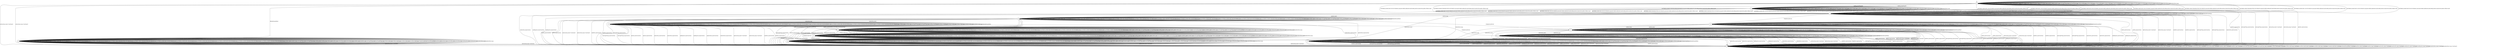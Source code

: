 digraph g {

s0 [shape="circle" label="s0"];
s1 [shape="circle" label="s1"];
s2 [shape="circle" label="s2"];
s3 [shape="circle" label="s3"];
s4 [shape="circle" label="s4"];
s5 [shape="circle" label="s5"];
s6 [shape="circle" label="s6"];
s7 [shape="circle" label="s7"];
s8 [shape="circle" label="s8"];
s9 [shape="circle" label="s9"];
s10 [shape="circle" label="s10"];
s11 [shape="circle" label="s11"];
s12 [shape="circle" label="s12"];
s13 [shape="circle" label="s13"];
s0 -> s4 [label="initPing_short/PingACK "];
s0 -> s4 [label="initPing_long/PingACK "];
s0 -> s2 [label="initConClose_short/<ConClosed> "];
s0 -> s2 [label="initConClose_long/<ConClosed> "];
s0 -> s1 [label="initCltHello-vldACK:AES-128-GCM-SHA256_short/initSvrHello,hndEncExt,hndCertReq,hndCert,hndCertVer,hndFin,VldNewConID "];
s0 -> s1 [label="initCltHello-vldACK:AES-128-GCM-SHA256_long/initSvrHello,hndEncExt,hndCertReq,hndCert,hndCertVer,hndFin,VldNewConID "];
s0 -> s1 [label="initCltHello-vldACK:AES-256-GCM-SHA384_short/initSvrHello,hndEncExt,hndCertReq,hndCert,hndCertVer,hndFin,VldNewConID "];
s0 -> s1 [label="initCltHello-vldACK:AES-256-GCM-SHA384_long/initSvrHello,hndEncExt,hndCertReq,hndCert,hndCertVer,hndFin,VldNewConID "];
s0 -> s1 [label="initCltHello-vldACK:CHACHA20-POLY1305-SHA256_short/initSvrHello,hndEncExt,hndCertReq,hndCert,hndCertVer,hndFin,VldNewConID "];
s0 -> s1 [label="initCltHello-vldACK:CHACHA20-POLY1305-SHA256_long/initSvrHello,hndEncExt,hndCertReq,hndCert,hndCertVer,hndFin,VldNewConID "];
s0 -> s1 [label="initCltHello-invldACK:AES-128-GCM-SHA256_short/initSvrHello,hndEncExt,hndCertReq,hndCert,hndCertVer,hndFin,VldNewConID "];
s0 -> s1 [label="initCltHello-invldACK:AES-128-GCM-SHA256_long/initSvrHello,hndEncExt,hndCertReq,hndCert,hndCertVer,hndFin,VldNewConID "];
s0 -> s1 [label="initCltHello-invldACK:AES-256-GCM-SHA384_short/initSvrHello,hndEncExt,hndCertReq,hndCert,hndCertVer,hndFin,VldNewConID "];
s0 -> s1 [label="initCltHello-invldACK:AES-256-GCM-SHA384_long/initSvrHello,hndEncExt,hndCertReq,hndCert,hndCertVer,hndFin,VldNewConID "];
s0 -> s1 [label="initCltHello-invldACK:CHACHA20-POLY1305-SHA256_short/initSvrHello,hndEncExt,hndCertReq,hndCert,hndCertVer,hndFin,VldNewConID "];
s0 -> s1 [label="initCltHello-invldACK:CHACHA20-POLY1305-SHA256_long/initSvrHello,hndEncExt,hndCertReq,hndCert,hndCertVer,hndFin,VldNewConID "];
s0 -> s0 [label="initNoFr_short/ "];
s0 -> s0 [label="initNoFr_long/ "];
s0 -> s0 [label="initUnxpFrType_short/ "];
s0 -> s0 [label="initUnxpFrType_long/ "];
s0 -> s0 [label="hndPing_short/ "];
s0 -> s0 [label="hndPing_long/ "];
s0 -> s0 [label="hndFin_short/ "];
s0 -> s0 [label="hndFin_long/ "];
s0 -> s0 [label="hndConClose_short/ "];
s0 -> s0 [label="hndConClose_long/ "];
s0 -> s0 [label="hndNoFr_short/ "];
s0 -> s0 [label="hndNoFr_long/ "];
s0 -> s0 [label="hndUnxpFrType_short/ "];
s0 -> s0 [label="hndUnxpFrType_long/ "];
s0 -> s0 [label="VldNewConID_short/ "];
s0 -> s0 [label="VldNewConID_long/ "];
s0 -> s0 [label="InvldNewConID_short/ "];
s0 -> s0 [label="InvldNewConID_long/ "];
s0 -> s0 [label="[ChgDestConID-Ori]/ "];
s0 -> s3 [label="[RmPadFrmInitPkts]/ "];
s0 -> s0 [label="hndCert_short/ "];
s0 -> s0 [label="hndCert_long/ "];
s0 -> s0 [label="hndCertVer_short/ "];
s0 -> s0 [label="hndCertVer_long/ "];
s0 -> s0 [label="hndEmpCert_short/ "];
s0 -> s0 [label="hndEmpCert_long/ "];
s0 -> s0 [label="hndInvldCert_short/ "];
s0 -> s0 [label="hndInvldCert_long/ "];
s1 -> s1 [label="initPing_short/ "];
s1 -> s1 [label="initPing_long/ "];
s1 -> s1 [label="initConClose_short/<ConAct> "];
s1 -> s1 [label="initConClose_long/<ConAct> "];
s1 -> s1 [label="initCltHello-vldACK:AES-128-GCM-SHA256_short/ "];
s1 -> s1 [label="initCltHello-vldACK:AES-128-GCM-SHA256_long/ "];
s1 -> s1 [label="initCltHello-vldACK:AES-256-GCM-SHA384_short/ "];
s1 -> s1 [label="initCltHello-vldACK:AES-256-GCM-SHA384_long/ "];
s1 -> s1 [label="initCltHello-vldACK:CHACHA20-POLY1305-SHA256_short/ "];
s1 -> s1 [label="initCltHello-vldACK:CHACHA20-POLY1305-SHA256_long/ "];
s1 -> s1 [label="initCltHello-invldACK:AES-128-GCM-SHA256_short/ "];
s1 -> s1 [label="initCltHello-invldACK:AES-128-GCM-SHA256_long/ "];
s1 -> s1 [label="initCltHello-invldACK:AES-256-GCM-SHA384_short/ "];
s1 -> s1 [label="initCltHello-invldACK:AES-256-GCM-SHA384_long/ "];
s1 -> s1 [label="initCltHello-invldACK:CHACHA20-POLY1305-SHA256_short/ "];
s1 -> s1 [label="initCltHello-invldACK:CHACHA20-POLY1305-SHA256_long/ "];
s1 -> s1 [label="initNoFr_short/ "];
s1 -> s1 [label="initNoFr_long/ "];
s1 -> s1 [label="initUnxpFrType_short/ "];
s1 -> s1 [label="initUnxpFrType_long/ "];
s1 -> s1 [label="hndPing_short/PingACK "];
s1 -> s1 [label="hndPing_long/PingACK "];
s1 -> s2 [label="hndFin_short/ConClose "];
s1 -> s2 [label="hndFin_long/ConClose "];
s1 -> s2 [label="hndConClose_short/<ConClosed> "];
s1 -> s2 [label="hndConClose_long/<ConClosed> "];
s1 -> s2 [label="hndNoFr_short/ConClose "];
s1 -> s2 [label="hndNoFr_long/ConClose "];
s1 -> s2 [label="hndUnxpFrType_short/ConClose "];
s1 -> s2 [label="hndUnxpFrType_long/ConClose "];
s1 -> s1 [label="VldNewConID_short/ "];
s1 -> s1 [label="VldNewConID_long/ "];
s1 -> s1 [label="InvldNewConID_short/ "];
s1 -> s1 [label="InvldNewConID_long/ "];
s1 -> s13 [label="[ChgDestConID-Ori]/ "];
s1 -> s1 [label="[RmPadFrmInitPkts]/ "];
s1 -> s6 [label="hndCert_short/ "];
s1 -> s6 [label="hndCert_long/ "];
s1 -> s2 [label="hndCertVer_short/ConClose "];
s1 -> s2 [label="hndCertVer_long/ConClose "];
s1 -> s2 [label="hndEmpCert_short/ConClose "];
s1 -> s2 [label="hndEmpCert_long/ConClose "];
s1 -> s5 [label="hndInvldCert_short/ "];
s1 -> s5 [label="hndInvldCert_long/ "];
s2 -> s2 [label="initPing_short/<ConClosed> "];
s2 -> s2 [label="initPing_long/<ConClosed> "];
s2 -> s2 [label="initConClose_short/<ConClosed> "];
s2 -> s2 [label="initConClose_long/<ConClosed> "];
s2 -> s2 [label="initCltHello-vldACK:AES-128-GCM-SHA256_short/<ConClosed> "];
s2 -> s2 [label="initCltHello-vldACK:AES-128-GCM-SHA256_long/<ConClosed> "];
s2 -> s2 [label="initCltHello-vldACK:AES-256-GCM-SHA384_short/<ConClosed> "];
s2 -> s2 [label="initCltHello-vldACK:AES-256-GCM-SHA384_long/<ConClosed> "];
s2 -> s2 [label="initCltHello-vldACK:CHACHA20-POLY1305-SHA256_short/<ConClosed> "];
s2 -> s2 [label="initCltHello-vldACK:CHACHA20-POLY1305-SHA256_long/<ConClosed> "];
s2 -> s2 [label="initCltHello-invldACK:AES-128-GCM-SHA256_short/<ConClosed> "];
s2 -> s2 [label="initCltHello-invldACK:AES-128-GCM-SHA256_long/<ConClosed> "];
s2 -> s2 [label="initCltHello-invldACK:AES-256-GCM-SHA384_short/<ConClosed> "];
s2 -> s2 [label="initCltHello-invldACK:AES-256-GCM-SHA384_long/<ConClosed> "];
s2 -> s2 [label="initCltHello-invldACK:CHACHA20-POLY1305-SHA256_short/<ConClosed> "];
s2 -> s2 [label="initCltHello-invldACK:CHACHA20-POLY1305-SHA256_long/<ConClosed> "];
s2 -> s2 [label="initNoFr_short/<ConClosed> "];
s2 -> s2 [label="initNoFr_long/<ConClosed> "];
s2 -> s2 [label="initUnxpFrType_short/<ConClosed> "];
s2 -> s2 [label="initUnxpFrType_long/<ConClosed> "];
s2 -> s2 [label="hndPing_short/<ConClosed> "];
s2 -> s2 [label="hndPing_long/<ConClosed> "];
s2 -> s2 [label="hndFin_short/<ConClosed> "];
s2 -> s2 [label="hndFin_long/<ConClosed> "];
s2 -> s2 [label="hndConClose_short/<ConClosed> "];
s2 -> s2 [label="hndConClose_long/<ConClosed> "];
s2 -> s2 [label="hndNoFr_short/<ConClosed> "];
s2 -> s2 [label="hndNoFr_long/<ConClosed> "];
s2 -> s2 [label="hndUnxpFrType_short/<ConClosed> "];
s2 -> s2 [label="hndUnxpFrType_long/<ConClosed> "];
s2 -> s2 [label="VldNewConID_short/<ConClosed> "];
s2 -> s2 [label="VldNewConID_long/<ConClosed> "];
s2 -> s2 [label="InvldNewConID_short/<ConClosed> "];
s2 -> s2 [label="InvldNewConID_long/<ConClosed> "];
s2 -> s2 [label="[ChgDestConID-Ori]/<ConClosed> "];
s2 -> s2 [label="[RmPadFrmInitPkts]/<ConClosed> "];
s2 -> s2 [label="hndCert_short/<ConClosed> "];
s2 -> s2 [label="hndCert_long/<ConClosed> "];
s2 -> s2 [label="hndCertVer_short/<ConClosed> "];
s2 -> s2 [label="hndCertVer_long/<ConClosed> "];
s2 -> s2 [label="hndEmpCert_short/<ConClosed> "];
s2 -> s2 [label="hndEmpCert_long/<ConClosed> "];
s2 -> s2 [label="hndInvldCert_short/<ConClosed> "];
s2 -> s2 [label="hndInvldCert_long/<ConClosed> "];
s3 -> s3 [label="initPing_short/ "];
s3 -> s3 [label="initPing_long/ "];
s3 -> s2 [label="initConClose_short/<ConClosed> "];
s3 -> s2 [label="initConClose_long/<ConClosed> "];
s3 -> s3 [label="initCltHello-vldACK:AES-128-GCM-SHA256_short/ "];
s3 -> s3 [label="initCltHello-vldACK:AES-128-GCM-SHA256_long/ "];
s3 -> s3 [label="initCltHello-vldACK:AES-256-GCM-SHA384_short/ "];
s3 -> s3 [label="initCltHello-vldACK:AES-256-GCM-SHA384_long/ "];
s3 -> s3 [label="initCltHello-vldACK:CHACHA20-POLY1305-SHA256_short/ "];
s3 -> s3 [label="initCltHello-vldACK:CHACHA20-POLY1305-SHA256_long/ "];
s3 -> s3 [label="initCltHello-invldACK:AES-128-GCM-SHA256_short/ "];
s3 -> s3 [label="initCltHello-invldACK:AES-128-GCM-SHA256_long/ "];
s3 -> s3 [label="initCltHello-invldACK:AES-256-GCM-SHA384_short/ "];
s3 -> s3 [label="initCltHello-invldACK:AES-256-GCM-SHA384_long/ "];
s3 -> s3 [label="initCltHello-invldACK:CHACHA20-POLY1305-SHA256_short/ "];
s3 -> s3 [label="initCltHello-invldACK:CHACHA20-POLY1305-SHA256_long/ "];
s3 -> s3 [label="initNoFr_short/ "];
s3 -> s3 [label="initNoFr_long/ "];
s3 -> s3 [label="initUnxpFrType_short/ "];
s3 -> s3 [label="initUnxpFrType_long/ "];
s3 -> s3 [label="hndPing_short/ "];
s3 -> s3 [label="hndPing_long/ "];
s3 -> s3 [label="hndFin_short/ "];
s3 -> s3 [label="hndFin_long/ "];
s3 -> s3 [label="hndConClose_short/ "];
s3 -> s3 [label="hndConClose_long/ "];
s3 -> s3 [label="hndNoFr_short/ "];
s3 -> s3 [label="hndNoFr_long/ "];
s3 -> s3 [label="hndUnxpFrType_short/ "];
s3 -> s3 [label="hndUnxpFrType_long/ "];
s3 -> s3 [label="VldNewConID_short/ "];
s3 -> s3 [label="VldNewConID_long/ "];
s3 -> s3 [label="InvldNewConID_short/ "];
s3 -> s3 [label="InvldNewConID_long/ "];
s3 -> s3 [label="[ChgDestConID-Ori]/ "];
s3 -> s3 [label="[RmPadFrmInitPkts]/ "];
s3 -> s3 [label="hndCert_short/ "];
s3 -> s3 [label="hndCert_long/ "];
s3 -> s3 [label="hndCertVer_short/ "];
s3 -> s3 [label="hndCertVer_long/ "];
s3 -> s3 [label="hndEmpCert_short/ "];
s3 -> s3 [label="hndEmpCert_long/ "];
s3 -> s3 [label="hndInvldCert_short/ "];
s3 -> s3 [label="hndInvldCert_long/ "];
s4 -> s4 [label="initPing_short/PingACK "];
s4 -> s4 [label="initPing_long/PingACK "];
s4 -> s2 [label="initConClose_short/<ConClosed> "];
s4 -> s2 [label="initConClose_long/<ConClosed> "];
s4 -> s1 [label="initCltHello-vldACK:AES-128-GCM-SHA256_short/initSvrHello,hndEncExt,hndCertReq,hndCert,hndCertVer,hndFin,VldNewConID "];
s4 -> s1 [label="initCltHello-vldACK:AES-128-GCM-SHA256_long/initSvrHello,hndEncExt,hndCertReq,hndCert,hndCertVer,hndFin,VldNewConID "];
s4 -> s1 [label="initCltHello-vldACK:AES-256-GCM-SHA384_short/initSvrHello,hndEncExt,hndCertReq,hndCert,hndCertVer,hndFin,VldNewConID "];
s4 -> s1 [label="initCltHello-vldACK:AES-256-GCM-SHA384_long/initSvrHello,hndEncExt,hndCertReq,hndCert,hndCertVer,hndFin,VldNewConID "];
s4 -> s1 [label="initCltHello-vldACK:CHACHA20-POLY1305-SHA256_short/initSvrHello,hndEncExt,hndCertReq,hndCert,hndCertVer,hndFin,VldNewConID "];
s4 -> s1 [label="initCltHello-vldACK:CHACHA20-POLY1305-SHA256_long/initSvrHello,hndEncExt,hndCertReq,hndCert,hndCertVer,hndFin,VldNewConID "];
s4 -> s1 [label="initCltHello-invldACK:AES-128-GCM-SHA256_short/initSvrHello,hndEncExt,hndCertReq,hndCert,hndCertVer,hndFin,VldNewConID "];
s4 -> s1 [label="initCltHello-invldACK:AES-128-GCM-SHA256_long/initSvrHello,hndEncExt,hndCertReq,hndCert,hndCertVer,hndFin,VldNewConID "];
s4 -> s1 [label="initCltHello-invldACK:AES-256-GCM-SHA384_short/initSvrHello,hndEncExt,hndCertReq,hndCert,hndCertVer,hndFin,VldNewConID "];
s4 -> s1 [label="initCltHello-invldACK:AES-256-GCM-SHA384_long/initSvrHello,hndEncExt,hndCertReq,hndCert,hndCertVer,hndFin,VldNewConID "];
s4 -> s1 [label="initCltHello-invldACK:CHACHA20-POLY1305-SHA256_short/initSvrHello,hndEncExt,hndCertReq,hndCert,hndCertVer,hndFin,VldNewConID "];
s4 -> s1 [label="initCltHello-invldACK:CHACHA20-POLY1305-SHA256_long/initSvrHello,hndEncExt,hndCertReq,hndCert,hndCertVer,hndFin,VldNewConID "];
s4 -> s2 [label="initNoFr_short/ConClose "];
s4 -> s2 [label="initNoFr_long/ConClose "];
s4 -> s2 [label="initUnxpFrType_short/ConClose "];
s4 -> s2 [label="initUnxpFrType_long/ConClose "];
s4 -> s4 [label="hndPing_short/ "];
s4 -> s4 [label="hndPing_long/ "];
s4 -> s4 [label="hndFin_short/ "];
s4 -> s4 [label="hndFin_long/ "];
s4 -> s4 [label="hndConClose_short/ "];
s4 -> s4 [label="hndConClose_long/ "];
s4 -> s4 [label="hndNoFr_short/ "];
s4 -> s4 [label="hndNoFr_long/ "];
s4 -> s4 [label="hndUnxpFrType_short/ "];
s4 -> s4 [label="hndUnxpFrType_long/ "];
s4 -> s4 [label="VldNewConID_short/ "];
s4 -> s4 [label="VldNewConID_long/ "];
s4 -> s4 [label="InvldNewConID_short/ "];
s4 -> s4 [label="InvldNewConID_long/ "];
s4 -> s4 [label="[ChgDestConID-Ori]/ "];
s4 -> s4 [label="[RmPadFrmInitPkts]/ "];
s4 -> s4 [label="hndCert_short/ "];
s4 -> s4 [label="hndCert_long/ "];
s4 -> s4 [label="hndCertVer_short/ "];
s4 -> s4 [label="hndCertVer_long/ "];
s4 -> s4 [label="hndEmpCert_short/ "];
s4 -> s4 [label="hndEmpCert_long/ "];
s4 -> s4 [label="hndInvldCert_short/ "];
s4 -> s4 [label="hndInvldCert_long/ "];
s5 -> s5 [label="initPing_short/ "];
s5 -> s5 [label="initPing_long/ "];
s5 -> s5 [label="initConClose_short/<ConAct> "];
s5 -> s5 [label="initConClose_long/<ConAct> "];
s5 -> s5 [label="initCltHello-vldACK:AES-128-GCM-SHA256_short/ "];
s5 -> s5 [label="initCltHello-vldACK:AES-128-GCM-SHA256_long/ "];
s5 -> s5 [label="initCltHello-vldACK:AES-256-GCM-SHA384_short/ "];
s5 -> s5 [label="initCltHello-vldACK:AES-256-GCM-SHA384_long/ "];
s5 -> s5 [label="initCltHello-vldACK:CHACHA20-POLY1305-SHA256_short/ "];
s5 -> s5 [label="initCltHello-vldACK:CHACHA20-POLY1305-SHA256_long/ "];
s5 -> s5 [label="initCltHello-invldACK:AES-128-GCM-SHA256_short/ "];
s5 -> s5 [label="initCltHello-invldACK:AES-128-GCM-SHA256_long/ "];
s5 -> s5 [label="initCltHello-invldACK:AES-256-GCM-SHA384_short/ "];
s5 -> s5 [label="initCltHello-invldACK:AES-256-GCM-SHA384_long/ "];
s5 -> s5 [label="initCltHello-invldACK:CHACHA20-POLY1305-SHA256_short/ "];
s5 -> s5 [label="initCltHello-invldACK:CHACHA20-POLY1305-SHA256_long/ "];
s5 -> s5 [label="initNoFr_short/ "];
s5 -> s5 [label="initNoFr_long/ "];
s5 -> s5 [label="initUnxpFrType_short/ "];
s5 -> s5 [label="initUnxpFrType_long/ "];
s5 -> s5 [label="hndPing_short/PingACK "];
s5 -> s5 [label="hndPing_long/PingACK "];
s5 -> s2 [label="hndFin_short/ConClose "];
s5 -> s2 [label="hndFin_long/ConClose "];
s5 -> s2 [label="hndConClose_short/<ConClosed> "];
s5 -> s2 [label="hndConClose_long/<ConClosed> "];
s5 -> s2 [label="hndNoFr_short/ConClose "];
s5 -> s2 [label="hndNoFr_long/ConClose "];
s5 -> s2 [label="hndUnxpFrType_short/ConClose "];
s5 -> s2 [label="hndUnxpFrType_long/ConClose "];
s5 -> s5 [label="VldNewConID_short/ "];
s5 -> s5 [label="VldNewConID_long/ "];
s5 -> s5 [label="InvldNewConID_short/ "];
s5 -> s5 [label="InvldNewConID_long/ "];
s5 -> s5 [label="[ChgDestConID-Ori]/ "];
s5 -> s5 [label="[RmPadFrmInitPkts]/ "];
s5 -> s2 [label="hndCert_short/ConClose "];
s5 -> s2 [label="hndCert_long/ConClose "];
s5 -> s2 [label="hndCertVer_short/ConClose "];
s5 -> s2 [label="hndCertVer_long/ConClose "];
s5 -> s2 [label="hndEmpCert_short/ConClose "];
s5 -> s2 [label="hndEmpCert_long/ConClose "];
s5 -> s2 [label="hndInvldCert_short/ConClose "];
s5 -> s2 [label="hndInvldCert_long/ConClose "];
s6 -> s6 [label="initPing_short/ "];
s6 -> s6 [label="initPing_long/ "];
s6 -> s6 [label="initConClose_short/<ConAct> "];
s6 -> s6 [label="initConClose_long/<ConAct> "];
s6 -> s6 [label="initCltHello-vldACK:AES-128-GCM-SHA256_short/ "];
s6 -> s6 [label="initCltHello-vldACK:AES-128-GCM-SHA256_long/ "];
s6 -> s6 [label="initCltHello-vldACK:AES-256-GCM-SHA384_short/ "];
s6 -> s6 [label="initCltHello-vldACK:AES-256-GCM-SHA384_long/ "];
s6 -> s6 [label="initCltHello-vldACK:CHACHA20-POLY1305-SHA256_short/ "];
s6 -> s6 [label="initCltHello-vldACK:CHACHA20-POLY1305-SHA256_long/ "];
s6 -> s6 [label="initCltHello-invldACK:AES-128-GCM-SHA256_short/ "];
s6 -> s6 [label="initCltHello-invldACK:AES-128-GCM-SHA256_long/ "];
s6 -> s6 [label="initCltHello-invldACK:AES-256-GCM-SHA384_short/ "];
s6 -> s6 [label="initCltHello-invldACK:AES-256-GCM-SHA384_long/ "];
s6 -> s6 [label="initCltHello-invldACK:CHACHA20-POLY1305-SHA256_short/ "];
s6 -> s6 [label="initCltHello-invldACK:CHACHA20-POLY1305-SHA256_long/ "];
s6 -> s6 [label="initNoFr_short/ "];
s6 -> s6 [label="initNoFr_long/ "];
s6 -> s6 [label="initUnxpFrType_short/ "];
s6 -> s6 [label="initUnxpFrType_long/ "];
s6 -> s6 [label="hndPing_short/PingACK "];
s6 -> s6 [label="hndPing_long/PingACK "];
s6 -> s2 [label="hndFin_short/ConClose "];
s6 -> s2 [label="hndFin_long/ConClose "];
s6 -> s2 [label="hndConClose_short/<ConClosed> "];
s6 -> s2 [label="hndConClose_long/<ConClosed> "];
s6 -> s2 [label="hndNoFr_short/ConClose "];
s6 -> s2 [label="hndNoFr_long/ConClose "];
s6 -> s2 [label="hndUnxpFrType_short/ConClose "];
s6 -> s2 [label="hndUnxpFrType_long/ConClose "];
s6 -> s6 [label="VldNewConID_short/ "];
s6 -> s6 [label="VldNewConID_long/ "];
s6 -> s6 [label="InvldNewConID_short/ "];
s6 -> s6 [label="InvldNewConID_long/ "];
s6 -> s12 [label="[ChgDestConID-Ori]/ "];
s6 -> s6 [label="[RmPadFrmInitPkts]/ "];
s6 -> s2 [label="hndCert_short/ConClose "];
s6 -> s2 [label="hndCert_long/ConClose "];
s6 -> s7 [label="hndCertVer_short/ "];
s6 -> s7 [label="hndCertVer_long/ "];
s6 -> s2 [label="hndEmpCert_short/ConClose "];
s6 -> s2 [label="hndEmpCert_long/ConClose "];
s6 -> s2 [label="hndInvldCert_short/ConClose "];
s6 -> s2 [label="hndInvldCert_long/ConClose "];
s7 -> s7 [label="initPing_short/ "];
s7 -> s7 [label="initPing_long/ "];
s7 -> s7 [label="initConClose_short/<ConAct> "];
s7 -> s7 [label="initConClose_long/<ConAct> "];
s7 -> s7 [label="initCltHello-vldACK:AES-128-GCM-SHA256_short/ "];
s7 -> s7 [label="initCltHello-vldACK:AES-128-GCM-SHA256_long/ "];
s7 -> s7 [label="initCltHello-vldACK:AES-256-GCM-SHA384_short/ "];
s7 -> s7 [label="initCltHello-vldACK:AES-256-GCM-SHA384_long/ "];
s7 -> s7 [label="initCltHello-vldACK:CHACHA20-POLY1305-SHA256_short/ "];
s7 -> s7 [label="initCltHello-vldACK:CHACHA20-POLY1305-SHA256_long/ "];
s7 -> s7 [label="initCltHello-invldACK:AES-128-GCM-SHA256_short/ "];
s7 -> s7 [label="initCltHello-invldACK:AES-128-GCM-SHA256_long/ "];
s7 -> s7 [label="initCltHello-invldACK:AES-256-GCM-SHA384_short/ "];
s7 -> s7 [label="initCltHello-invldACK:AES-256-GCM-SHA384_long/ "];
s7 -> s7 [label="initCltHello-invldACK:CHACHA20-POLY1305-SHA256_short/ "];
s7 -> s7 [label="initCltHello-invldACK:CHACHA20-POLY1305-SHA256_long/ "];
s7 -> s7 [label="initNoFr_short/ "];
s7 -> s7 [label="initNoFr_long/ "];
s7 -> s7 [label="initUnxpFrType_short/ "];
s7 -> s7 [label="initUnxpFrType_long/ "];
s7 -> s7 [label="hndPing_short/PingACK "];
s7 -> s7 [label="hndPing_long/PingACK "];
s7 -> s8 [label="hndFin_short/HndshkDone,NewToken,NewSessionTicket "];
s7 -> s8 [label="hndFin_long/HndshkDone,NewToken,NewSessionTicket "];
s7 -> s2 [label="hndConClose_short/<ConClosed> "];
s7 -> s2 [label="hndConClose_long/<ConClosed> "];
s7 -> s2 [label="hndNoFr_short/ConClose "];
s7 -> s2 [label="hndNoFr_long/ConClose "];
s7 -> s2 [label="hndUnxpFrType_short/ConClose "];
s7 -> s2 [label="hndUnxpFrType_long/ConClose "];
s7 -> s7 [label="VldNewConID_short/ "];
s7 -> s7 [label="VldNewConID_long/ "];
s7 -> s7 [label="InvldNewConID_short/ "];
s7 -> s7 [label="InvldNewConID_long/ "];
s7 -> s10 [label="[ChgDestConID-Ori]/ "];
s7 -> s7 [label="[RmPadFrmInitPkts]/ "];
s7 -> s2 [label="hndCert_short/ConClose "];
s7 -> s2 [label="hndCert_long/ConClose "];
s7 -> s2 [label="hndCertVer_short/ConClose "];
s7 -> s2 [label="hndCertVer_long/ConClose "];
s7 -> s2 [label="hndEmpCert_short/ConClose "];
s7 -> s2 [label="hndEmpCert_long/ConClose "];
s7 -> s2 [label="hndInvldCert_short/ConClose "];
s7 -> s2 [label="hndInvldCert_long/ConClose "];
s8 -> s8 [label="initPing_short/ "];
s8 -> s8 [label="initPing_long/ "];
s8 -> s8 [label="initConClose_short/<ConAct> "];
s8 -> s8 [label="initConClose_long/<ConAct> "];
s8 -> s8 [label="initCltHello-vldACK:AES-128-GCM-SHA256_short/ "];
s8 -> s8 [label="initCltHello-vldACK:AES-128-GCM-SHA256_long/ "];
s8 -> s8 [label="initCltHello-vldACK:AES-256-GCM-SHA384_short/ "];
s8 -> s8 [label="initCltHello-vldACK:AES-256-GCM-SHA384_long/ "];
s8 -> s8 [label="initCltHello-vldACK:CHACHA20-POLY1305-SHA256_short/ "];
s8 -> s8 [label="initCltHello-vldACK:CHACHA20-POLY1305-SHA256_long/ "];
s8 -> s8 [label="initCltHello-invldACK:AES-128-GCM-SHA256_short/ "];
s8 -> s8 [label="initCltHello-invldACK:AES-128-GCM-SHA256_long/ "];
s8 -> s8 [label="initCltHello-invldACK:AES-256-GCM-SHA384_short/ "];
s8 -> s8 [label="initCltHello-invldACK:AES-256-GCM-SHA384_long/ "];
s8 -> s8 [label="initCltHello-invldACK:CHACHA20-POLY1305-SHA256_short/ "];
s8 -> s8 [label="initCltHello-invldACK:CHACHA20-POLY1305-SHA256_long/ "];
s8 -> s8 [label="initNoFr_short/ "];
s8 -> s8 [label="initNoFr_long/ "];
s8 -> s8 [label="initUnxpFrType_short/ "];
s8 -> s8 [label="initUnxpFrType_long/ "];
s8 -> s8 [label="hndPing_short/ "];
s8 -> s8 [label="hndPing_long/ "];
s8 -> s8 [label="hndFin_short/ "];
s8 -> s8 [label="hndFin_long/ "];
s8 -> s8 [label="hndConClose_short/<ConAct> "];
s8 -> s8 [label="hndConClose_long/<ConAct> "];
s8 -> s8 [label="hndNoFr_short/ "];
s8 -> s8 [label="hndNoFr_long/ "];
s8 -> s8 [label="hndUnxpFrType_short/ "];
s8 -> s8 [label="hndUnxpFrType_long/ "];
s8 -> s11 [label="VldNewConID_short/ "];
s8 -> s11 [label="VldNewConID_long/ "];
s8 -> s2 [label="InvldNewConID_short/ConClose "];
s8 -> s2 [label="InvldNewConID_long/ConClose "];
s8 -> s9 [label="[ChgDestConID-Ori]/ "];
s8 -> s8 [label="[RmPadFrmInitPkts]/ "];
s8 -> s8 [label="hndCert_short/ "];
s8 -> s8 [label="hndCert_long/ "];
s8 -> s8 [label="hndCertVer_short/ "];
s8 -> s8 [label="hndCertVer_long/ "];
s8 -> s8 [label="hndEmpCert_short/ "];
s8 -> s8 [label="hndEmpCert_long/ "];
s8 -> s8 [label="hndInvldCert_short/ "];
s8 -> s8 [label="hndInvldCert_long/ "];
s9 -> s9 [label="initPing_short/ "];
s9 -> s9 [label="initPing_long/ "];
s9 -> s9 [label="initConClose_short/ "];
s9 -> s9 [label="initConClose_long/ "];
s9 -> s9 [label="initCltHello-vldACK:AES-128-GCM-SHA256_short/ "];
s9 -> s9 [label="initCltHello-vldACK:AES-128-GCM-SHA256_long/ "];
s9 -> s9 [label="initCltHello-vldACK:AES-256-GCM-SHA384_short/ "];
s9 -> s9 [label="initCltHello-vldACK:AES-256-GCM-SHA384_long/ "];
s9 -> s9 [label="initCltHello-vldACK:CHACHA20-POLY1305-SHA256_short/ "];
s9 -> s9 [label="initCltHello-vldACK:CHACHA20-POLY1305-SHA256_long/ "];
s9 -> s9 [label="initCltHello-invldACK:AES-128-GCM-SHA256_short/ "];
s9 -> s9 [label="initCltHello-invldACK:AES-128-GCM-SHA256_long/ "];
s9 -> s9 [label="initCltHello-invldACK:AES-256-GCM-SHA384_short/ "];
s9 -> s9 [label="initCltHello-invldACK:AES-256-GCM-SHA384_long/ "];
s9 -> s9 [label="initCltHello-invldACK:CHACHA20-POLY1305-SHA256_short/ "];
s9 -> s9 [label="initCltHello-invldACK:CHACHA20-POLY1305-SHA256_long/ "];
s9 -> s9 [label="initNoFr_short/ "];
s9 -> s9 [label="initNoFr_long/ "];
s9 -> s9 [label="initUnxpFrType_short/ "];
s9 -> s9 [label="initUnxpFrType_long/ "];
s9 -> s9 [label="hndPing_short/ "];
s9 -> s9 [label="hndPing_long/ "];
s9 -> s9 [label="hndFin_short/ "];
s9 -> s9 [label="hndFin_long/ "];
s9 -> s2 [label="hndConClose_short/<ConClosed> "];
s9 -> s2 [label="hndConClose_long/<ConClosed> "];
s9 -> s9 [label="hndNoFr_short/ "];
s9 -> s9 [label="hndNoFr_long/ "];
s9 -> s9 [label="hndUnxpFrType_short/ "];
s9 -> s9 [label="hndUnxpFrType_long/ "];
s9 -> s9 [label="VldNewConID_short/ "];
s9 -> s9 [label="VldNewConID_long/ "];
s9 -> s9 [label="InvldNewConID_short/ "];
s9 -> s9 [label="InvldNewConID_long/ "];
s9 -> s9 [label="[ChgDestConID-Ori]/ "];
s9 -> s9 [label="[RmPadFrmInitPkts]/ "];
s9 -> s9 [label="hndCert_short/ "];
s9 -> s9 [label="hndCert_long/ "];
s9 -> s9 [label="hndCertVer_short/ "];
s9 -> s9 [label="hndCertVer_long/ "];
s9 -> s9 [label="hndEmpCert_short/ "];
s9 -> s9 [label="hndEmpCert_long/ "];
s9 -> s9 [label="hndInvldCert_short/ "];
s9 -> s9 [label="hndInvldCert_long/ "];
s10 -> s10 [label="initPing_short/ "];
s10 -> s10 [label="initPing_long/ "];
s10 -> s10 [label="initConClose_short/<ConAct> "];
s10 -> s10 [label="initConClose_long/<ConAct> "];
s10 -> s10 [label="initCltHello-vldACK:AES-128-GCM-SHA256_short/ "];
s10 -> s10 [label="initCltHello-vldACK:AES-128-GCM-SHA256_long/ "];
s10 -> s10 [label="initCltHello-vldACK:AES-256-GCM-SHA384_short/ "];
s10 -> s10 [label="initCltHello-vldACK:AES-256-GCM-SHA384_long/ "];
s10 -> s10 [label="initCltHello-vldACK:CHACHA20-POLY1305-SHA256_short/ "];
s10 -> s10 [label="initCltHello-vldACK:CHACHA20-POLY1305-SHA256_long/ "];
s10 -> s10 [label="initCltHello-invldACK:AES-128-GCM-SHA256_short/ "];
s10 -> s10 [label="initCltHello-invldACK:AES-128-GCM-SHA256_long/ "];
s10 -> s10 [label="initCltHello-invldACK:AES-256-GCM-SHA384_short/ "];
s10 -> s10 [label="initCltHello-invldACK:AES-256-GCM-SHA384_long/ "];
s10 -> s10 [label="initCltHello-invldACK:CHACHA20-POLY1305-SHA256_short/ "];
s10 -> s10 [label="initCltHello-invldACK:CHACHA20-POLY1305-SHA256_long/ "];
s10 -> s10 [label="initNoFr_short/ "];
s10 -> s10 [label="initNoFr_long/ "];
s10 -> s10 [label="initUnxpFrType_short/ "];
s10 -> s10 [label="initUnxpFrType_long/ "];
s10 -> s10 [label="hndPing_short/PingACK "];
s10 -> s10 [label="hndPing_long/PingACK "];
s10 -> s9 [label="hndFin_short/HndshkDone,NewToken,NewSessionTicket "];
s10 -> s9 [label="hndFin_long/HndshkDone,NewToken,NewSessionTicket "];
s10 -> s2 [label="hndConClose_short/<ConClosed> "];
s10 -> s2 [label="hndConClose_long/<ConClosed> "];
s10 -> s2 [label="hndNoFr_short/ConClose "];
s10 -> s2 [label="hndNoFr_long/ConClose "];
s10 -> s2 [label="hndUnxpFrType_short/ConClose "];
s10 -> s2 [label="hndUnxpFrType_long/ConClose "];
s10 -> s10 [label="VldNewConID_short/ "];
s10 -> s10 [label="VldNewConID_long/ "];
s10 -> s10 [label="InvldNewConID_short/ "];
s10 -> s10 [label="InvldNewConID_long/ "];
s10 -> s10 [label="[ChgDestConID-Ori]/ "];
s10 -> s10 [label="[RmPadFrmInitPkts]/ "];
s10 -> s2 [label="hndCert_short/ConClose "];
s10 -> s2 [label="hndCert_long/ConClose "];
s10 -> s2 [label="hndCertVer_short/ConClose "];
s10 -> s2 [label="hndCertVer_long/ConClose "];
s10 -> s2 [label="hndEmpCert_short/ConClose "];
s10 -> s2 [label="hndEmpCert_long/ConClose "];
s10 -> s2 [label="hndInvldCert_short/ConClose "];
s10 -> s2 [label="hndInvldCert_long/ConClose "];
s11 -> s11 [label="initPing_short/ "];
s11 -> s11 [label="initPing_long/ "];
s11 -> s11 [label="initConClose_short/<ConAct> "];
s11 -> s11 [label="initConClose_long/<ConAct> "];
s11 -> s11 [label="initCltHello-vldACK:AES-128-GCM-SHA256_short/ "];
s11 -> s11 [label="initCltHello-vldACK:AES-128-GCM-SHA256_long/ "];
s11 -> s11 [label="initCltHello-vldACK:AES-256-GCM-SHA384_short/ "];
s11 -> s11 [label="initCltHello-vldACK:AES-256-GCM-SHA384_long/ "];
s11 -> s11 [label="initCltHello-vldACK:CHACHA20-POLY1305-SHA256_short/ "];
s11 -> s11 [label="initCltHello-vldACK:CHACHA20-POLY1305-SHA256_long/ "];
s11 -> s11 [label="initCltHello-invldACK:AES-128-GCM-SHA256_short/ "];
s11 -> s11 [label="initCltHello-invldACK:AES-128-GCM-SHA256_long/ "];
s11 -> s11 [label="initCltHello-invldACK:AES-256-GCM-SHA384_short/ "];
s11 -> s11 [label="initCltHello-invldACK:AES-256-GCM-SHA384_long/ "];
s11 -> s11 [label="initCltHello-invldACK:CHACHA20-POLY1305-SHA256_short/ "];
s11 -> s11 [label="initCltHello-invldACK:CHACHA20-POLY1305-SHA256_long/ "];
s11 -> s11 [label="initNoFr_short/ "];
s11 -> s11 [label="initNoFr_long/ "];
s11 -> s11 [label="initUnxpFrType_short/ "];
s11 -> s11 [label="initUnxpFrType_long/ "];
s11 -> s11 [label="hndPing_short/ "];
s11 -> s11 [label="hndPing_long/ "];
s11 -> s11 [label="hndFin_short/ "];
s11 -> s11 [label="hndFin_long/ "];
s11 -> s11 [label="hndConClose_short/<ConAct> "];
s11 -> s11 [label="hndConClose_long/<ConAct> "];
s11 -> s11 [label="hndNoFr_short/ "];
s11 -> s11 [label="hndNoFr_long/ "];
s11 -> s11 [label="hndUnxpFrType_short/ "];
s11 -> s11 [label="hndUnxpFrType_long/ "];
s11 -> s11 [label="VldNewConID_short/ "];
s11 -> s11 [label="VldNewConID_long/ "];
s11 -> s11 [label="InvldNewConID_short/ "];
s11 -> s11 [label="InvldNewConID_long/ "];
s11 -> s9 [label="[ChgDestConID-Ori]/ "];
s11 -> s11 [label="[RmPadFrmInitPkts]/ "];
s11 -> s11 [label="hndCert_short/ "];
s11 -> s11 [label="hndCert_long/ "];
s11 -> s11 [label="hndCertVer_short/ "];
s11 -> s11 [label="hndCertVer_long/ "];
s11 -> s11 [label="hndEmpCert_short/ "];
s11 -> s11 [label="hndEmpCert_long/ "];
s11 -> s11 [label="hndInvldCert_short/ "];
s11 -> s11 [label="hndInvldCert_long/ "];
s12 -> s12 [label="initPing_short/ "];
s12 -> s12 [label="initPing_long/ "];
s12 -> s12 [label="initConClose_short/<ConAct> "];
s12 -> s12 [label="initConClose_long/<ConAct> "];
s12 -> s12 [label="initCltHello-vldACK:AES-128-GCM-SHA256_short/ "];
s12 -> s12 [label="initCltHello-vldACK:AES-128-GCM-SHA256_long/ "];
s12 -> s12 [label="initCltHello-vldACK:AES-256-GCM-SHA384_short/ "];
s12 -> s12 [label="initCltHello-vldACK:AES-256-GCM-SHA384_long/ "];
s12 -> s12 [label="initCltHello-vldACK:CHACHA20-POLY1305-SHA256_short/ "];
s12 -> s12 [label="initCltHello-vldACK:CHACHA20-POLY1305-SHA256_long/ "];
s12 -> s12 [label="initCltHello-invldACK:AES-128-GCM-SHA256_short/ "];
s12 -> s12 [label="initCltHello-invldACK:AES-128-GCM-SHA256_long/ "];
s12 -> s12 [label="initCltHello-invldACK:AES-256-GCM-SHA384_short/ "];
s12 -> s12 [label="initCltHello-invldACK:AES-256-GCM-SHA384_long/ "];
s12 -> s12 [label="initCltHello-invldACK:CHACHA20-POLY1305-SHA256_short/ "];
s12 -> s12 [label="initCltHello-invldACK:CHACHA20-POLY1305-SHA256_long/ "];
s12 -> s12 [label="initNoFr_short/ "];
s12 -> s12 [label="initNoFr_long/ "];
s12 -> s12 [label="initUnxpFrType_short/ "];
s12 -> s12 [label="initUnxpFrType_long/ "];
s12 -> s12 [label="hndPing_short/PingACK "];
s12 -> s12 [label="hndPing_long/PingACK "];
s12 -> s2 [label="hndFin_short/ConClose "];
s12 -> s2 [label="hndFin_long/ConClose "];
s12 -> s2 [label="hndConClose_short/<ConClosed> "];
s12 -> s2 [label="hndConClose_long/<ConClosed> "];
s12 -> s2 [label="hndNoFr_short/ConClose "];
s12 -> s2 [label="hndNoFr_long/ConClose "];
s12 -> s2 [label="hndUnxpFrType_short/ConClose "];
s12 -> s2 [label="hndUnxpFrType_long/ConClose "];
s12 -> s12 [label="VldNewConID_short/ "];
s12 -> s12 [label="VldNewConID_long/ "];
s12 -> s12 [label="InvldNewConID_short/ "];
s12 -> s12 [label="InvldNewConID_long/ "];
s12 -> s12 [label="[ChgDestConID-Ori]/ "];
s12 -> s12 [label="[RmPadFrmInitPkts]/ "];
s12 -> s2 [label="hndCert_short/ConClose "];
s12 -> s2 [label="hndCert_long/ConClose "];
s12 -> s10 [label="hndCertVer_short/ "];
s12 -> s10 [label="hndCertVer_long/ "];
s12 -> s2 [label="hndEmpCert_short/ConClose "];
s12 -> s2 [label="hndEmpCert_long/ConClose "];
s12 -> s2 [label="hndInvldCert_short/ConClose "];
s12 -> s2 [label="hndInvldCert_long/ConClose "];
s13 -> s13 [label="initPing_short/ "];
s13 -> s13 [label="initPing_long/ "];
s13 -> s13 [label="initConClose_short/<ConAct> "];
s13 -> s13 [label="initConClose_long/<ConAct> "];
s13 -> s13 [label="initCltHello-vldACK:AES-128-GCM-SHA256_short/ "];
s13 -> s13 [label="initCltHello-vldACK:AES-128-GCM-SHA256_long/ "];
s13 -> s13 [label="initCltHello-vldACK:AES-256-GCM-SHA384_short/ "];
s13 -> s13 [label="initCltHello-vldACK:AES-256-GCM-SHA384_long/ "];
s13 -> s13 [label="initCltHello-vldACK:CHACHA20-POLY1305-SHA256_short/ "];
s13 -> s13 [label="initCltHello-vldACK:CHACHA20-POLY1305-SHA256_long/ "];
s13 -> s13 [label="initCltHello-invldACK:AES-128-GCM-SHA256_short/ "];
s13 -> s13 [label="initCltHello-invldACK:AES-128-GCM-SHA256_long/ "];
s13 -> s13 [label="initCltHello-invldACK:AES-256-GCM-SHA384_short/ "];
s13 -> s13 [label="initCltHello-invldACK:AES-256-GCM-SHA384_long/ "];
s13 -> s13 [label="initCltHello-invldACK:CHACHA20-POLY1305-SHA256_short/ "];
s13 -> s13 [label="initCltHello-invldACK:CHACHA20-POLY1305-SHA256_long/ "];
s13 -> s13 [label="initNoFr_short/ "];
s13 -> s13 [label="initNoFr_long/ "];
s13 -> s13 [label="initUnxpFrType_short/ "];
s13 -> s13 [label="initUnxpFrType_long/ "];
s13 -> s13 [label="hndPing_short/PingACK "];
s13 -> s13 [label="hndPing_long/PingACK "];
s13 -> s2 [label="hndFin_short/ConClose "];
s13 -> s2 [label="hndFin_long/ConClose "];
s13 -> s2 [label="hndConClose_short/<ConClosed> "];
s13 -> s2 [label="hndConClose_long/<ConClosed> "];
s13 -> s2 [label="hndNoFr_short/ConClose "];
s13 -> s2 [label="hndNoFr_long/ConClose "];
s13 -> s2 [label="hndUnxpFrType_short/ConClose "];
s13 -> s2 [label="hndUnxpFrType_long/ConClose "];
s13 -> s13 [label="VldNewConID_short/ "];
s13 -> s13 [label="VldNewConID_long/ "];
s13 -> s13 [label="InvldNewConID_short/ "];
s13 -> s13 [label="InvldNewConID_long/ "];
s13 -> s13 [label="[ChgDestConID-Ori]/ "];
s13 -> s13 [label="[RmPadFrmInitPkts]/ "];
s13 -> s12 [label="hndCert_short/ "];
s13 -> s12 [label="hndCert_long/ "];
s13 -> s2 [label="hndCertVer_short/ConClose "];
s13 -> s2 [label="hndCertVer_long/ConClose "];
s13 -> s2 [label="hndEmpCert_short/ConClose "];
s13 -> s2 [label="hndEmpCert_long/ConClose "];
s13 -> s5 [label="hndInvldCert_short/ "];
s13 -> s5 [label="hndInvldCert_long/ "];

__start0 [label="" shape="none" width="0" height="0"];
__start0 -> s0;

}
